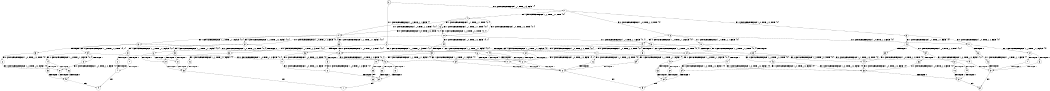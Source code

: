 digraph BCG {
size = "7, 10.5";
center = TRUE;
node [shape = circle];
0 [peripheries = 2];
0 -> 1 [label = "EX !0 !ATOMIC_EXCH_BRANCH (1, +1, TRUE, +1, 3, FALSE) !{}"];
0 -> 2 [label = "EX !1 !ATOMIC_EXCH_BRANCH (1, +1, TRUE, +1, 1, FALSE) !{}"];
1 -> 3 [label = "EX !0 !ATOMIC_EXCH_BRANCH (1, +0, TRUE, +1, 2, TRUE) !{0}"];
1 -> 4 [label = "EX !1 !ATOMIC_EXCH_BRANCH (1, +1, TRUE, +1, 1, TRUE) !{0}"];
1 -> 5 [label = "EX !0 !ATOMIC_EXCH_BRANCH (1, +0, TRUE, +1, 2, TRUE) !{0}"];
2 -> 6 [label = "EX !0 !ATOMIC_EXCH_BRANCH (1, +1, TRUE, +1, 3, TRUE) !{0, 1}"];
2 -> 7 [label = "TERMINATE !1"];
2 -> 8 [label = "EX !0 !ATOMIC_EXCH_BRANCH (1, +1, TRUE, +1, 3, TRUE) !{0, 1}"];
3 -> 9 [label = "EX !0 !ATOMIC_EXCH_BRANCH (1, +0, TRUE, +1, 2, FALSE) !{0}"];
3 -> 10 [label = "EX !1 !ATOMIC_EXCH_BRANCH (1, +1, TRUE, +1, 1, FALSE) !{0}"];
3 -> 11 [label = "EX !0 !ATOMIC_EXCH_BRANCH (1, +0, TRUE, +1, 2, FALSE) !{0}"];
4 -> 12 [label = "EX !0 !ATOMIC_EXCH_BRANCH (1, +0, TRUE, +1, 2, TRUE) !{0, 1}"];
4 -> 13 [label = "EX !1 !ATOMIC_EXCH_BRANCH (1, +1, TRUE, +1, 1, TRUE) !{0, 1}"];
4 -> 14 [label = "EX !0 !ATOMIC_EXCH_BRANCH (1, +0, TRUE, +1, 2, TRUE) !{0, 1}"];
5 -> 15 [label = "EX !1 !ATOMIC_EXCH_BRANCH (1, +1, TRUE, +1, 1, FALSE) !{0}"];
5 -> 11 [label = "EX !0 !ATOMIC_EXCH_BRANCH (1, +0, TRUE, +1, 2, FALSE) !{0}"];
6 -> 16 [label = "TERMINATE !0"];
6 -> 17 [label = "TERMINATE !1"];
7 -> 18 [label = "EX !0 !ATOMIC_EXCH_BRANCH (1, +1, TRUE, +1, 3, TRUE) !{0}"];
7 -> 19 [label = "EX !0 !ATOMIC_EXCH_BRANCH (1, +1, TRUE, +1, 3, TRUE) !{0}"];
8 -> 20 [label = "TERMINATE !0"];
8 -> 21 [label = "TERMINATE !1"];
9 -> 22 [label = "EX !1 !ATOMIC_EXCH_BRANCH (1, +1, TRUE, +1, 1, FALSE) !{0}"];
9 -> 23 [label = "TERMINATE !0"];
10 -> 24 [label = "EX !0 !ATOMIC_EXCH_BRANCH (1, +0, TRUE, +1, 2, TRUE) !{0, 1}"];
10 -> 25 [label = "TERMINATE !1"];
10 -> 26 [label = "EX !0 !ATOMIC_EXCH_BRANCH (1, +0, TRUE, +1, 2, TRUE) !{0, 1}"];
11 -> 27 [label = "EX !1 !ATOMIC_EXCH_BRANCH (1, +1, TRUE, +1, 1, FALSE) !{0}"];
11 -> 28 [label = "TERMINATE !0"];
12 -> 29 [label = "EX !0 !ATOMIC_EXCH_BRANCH (1, +0, TRUE, +1, 2, FALSE) !{0, 1}"];
12 -> 30 [label = "EX !1 !ATOMIC_EXCH_BRANCH (1, +1, TRUE, +1, 1, FALSE) !{0, 1}"];
12 -> 31 [label = "EX !0 !ATOMIC_EXCH_BRANCH (1, +0, TRUE, +1, 2, FALSE) !{0, 1}"];
13 -> 12 [label = "EX !0 !ATOMIC_EXCH_BRANCH (1, +0, TRUE, +1, 2, TRUE) !{0, 1}"];
13 -> 13 [label = "EX !1 !ATOMIC_EXCH_BRANCH (1, +1, TRUE, +1, 1, TRUE) !{0, 1}"];
13 -> 14 [label = "EX !0 !ATOMIC_EXCH_BRANCH (1, +0, TRUE, +1, 2, TRUE) !{0, 1}"];
14 -> 32 [label = "EX !1 !ATOMIC_EXCH_BRANCH (1, +1, TRUE, +1, 1, FALSE) !{0, 1}"];
14 -> 31 [label = "EX !0 !ATOMIC_EXCH_BRANCH (1, +0, TRUE, +1, 2, FALSE) !{0, 1}"];
14 -> 33 [label = "EX !1 !ATOMIC_EXCH_BRANCH (1, +1, TRUE, +1, 1, FALSE) !{0, 1}"];
15 -> 34 [label = "EX !0 !ATOMIC_EXCH_BRANCH (1, +0, TRUE, +1, 2, TRUE) !{0, 1}"];
15 -> 35 [label = "TERMINATE !1"];
16 -> 36 [label = "TERMINATE !1"];
17 -> 36 [label = "TERMINATE !0"];
18 -> 36 [label = "TERMINATE !0"];
19 -> 37 [label = "TERMINATE !0"];
20 -> 38 [label = "TERMINATE !1"];
21 -> 38 [label = "TERMINATE !0"];
22 -> 16 [label = "TERMINATE !0"];
22 -> 17 [label = "TERMINATE !1"];
23 -> 39 [label = "EX !1 !ATOMIC_EXCH_BRANCH (1, +1, TRUE, +1, 1, FALSE) !{}"];
24 -> 40 [label = "EX !0 !ATOMIC_EXCH_BRANCH (1, +0, TRUE, +1, 2, FALSE) !{0, 1}"];
24 -> 41 [label = "TERMINATE !1"];
24 -> 42 [label = "EX !0 !ATOMIC_EXCH_BRANCH (1, +0, TRUE, +1, 2, FALSE) !{0, 1}"];
25 -> 43 [label = "EX !0 !ATOMIC_EXCH_BRANCH (1, +0, TRUE, +1, 2, TRUE) !{0}"];
25 -> 44 [label = "EX !0 !ATOMIC_EXCH_BRANCH (1, +0, TRUE, +1, 2, TRUE) !{0}"];
26 -> 42 [label = "EX !0 !ATOMIC_EXCH_BRANCH (1, +0, TRUE, +1, 2, FALSE) !{0, 1}"];
26 -> 45 [label = "TERMINATE !1"];
27 -> 46 [label = "TERMINATE !0"];
27 -> 47 [label = "TERMINATE !1"];
28 -> 48 [label = "EX !1 !ATOMIC_EXCH_BRANCH (1, +1, TRUE, +1, 1, FALSE) !{}"];
29 -> 49 [label = "EX !1 !ATOMIC_EXCH_BRANCH (1, +1, TRUE, +1, 1, FALSE) !{0, 1}"];
29 -> 50 [label = "TERMINATE !0"];
30 -> 24 [label = "EX !0 !ATOMIC_EXCH_BRANCH (1, +0, TRUE, +1, 2, TRUE) !{0, 1}"];
30 -> 25 [label = "TERMINATE !1"];
30 -> 26 [label = "EX !0 !ATOMIC_EXCH_BRANCH (1, +0, TRUE, +1, 2, TRUE) !{0, 1}"];
31 -> 51 [label = "EX !1 !ATOMIC_EXCH_BRANCH (1, +1, TRUE, +1, 1, FALSE) !{0, 1}"];
31 -> 52 [label = "EX !1 !ATOMIC_EXCH_BRANCH (1, +1, TRUE, +1, 1, FALSE) !{0, 1}"];
31 -> 53 [label = "TERMINATE !0"];
32 -> 54 [label = "EX !0 !ATOMIC_EXCH_BRANCH (1, +0, TRUE, +1, 2, TRUE) !{0, 1}"];
32 -> 55 [label = "TERMINATE !1"];
32 -> 26 [label = "EX !0 !ATOMIC_EXCH_BRANCH (1, +0, TRUE, +1, 2, TRUE) !{0, 1}"];
33 -> 26 [label = "EX !0 !ATOMIC_EXCH_BRANCH (1, +0, TRUE, +1, 2, TRUE) !{0, 1}"];
33 -> 56 [label = "TERMINATE !1"];
34 -> 57 [label = "EX !0 !ATOMIC_EXCH_BRANCH (1, +0, TRUE, +1, 2, FALSE) !{0, 1}"];
34 -> 58 [label = "TERMINATE !1"];
35 -> 44 [label = "EX !0 !ATOMIC_EXCH_BRANCH (1, +0, TRUE, +1, 2, TRUE) !{0}"];
36 -> 59 [label = "exit"];
37 -> 60 [label = "exit"];
38 -> 61 [label = "exit"];
39 -> 36 [label = "TERMINATE !1"];
40 -> 62 [label = "TERMINATE !0"];
40 -> 63 [label = "TERMINATE !1"];
41 -> 64 [label = "EX !0 !ATOMIC_EXCH_BRANCH (1, +0, TRUE, +1, 2, FALSE) !{0}"];
41 -> 65 [label = "EX !0 !ATOMIC_EXCH_BRANCH (1, +0, TRUE, +1, 2, FALSE) !{0}"];
42 -> 66 [label = "TERMINATE !0"];
42 -> 67 [label = "TERMINATE !1"];
43 -> 64 [label = "EX !0 !ATOMIC_EXCH_BRANCH (1, +0, TRUE, +1, 2, FALSE) !{0}"];
43 -> 65 [label = "EX !0 !ATOMIC_EXCH_BRANCH (1, +0, TRUE, +1, 2, FALSE) !{0}"];
44 -> 65 [label = "EX !0 !ATOMIC_EXCH_BRANCH (1, +0, TRUE, +1, 2, FALSE) !{0}"];
45 -> 68 [label = "EX !0 !ATOMIC_EXCH_BRANCH (1, +0, TRUE, +1, 2, FALSE) !{0}"];
46 -> 37 [label = "TERMINATE !1"];
47 -> 37 [label = "TERMINATE !0"];
48 -> 37 [label = "TERMINATE !1"];
49 -> 16 [label = "TERMINATE !0"];
49 -> 17 [label = "TERMINATE !1"];
50 -> 69 [label = "EX !1 !ATOMIC_EXCH_BRANCH (1, +1, TRUE, +1, 1, FALSE) !{1}"];
50 -> 70 [label = "EX !1 !ATOMIC_EXCH_BRANCH (1, +1, TRUE, +1, 1, FALSE) !{1}"];
51 -> 71 [label = "TERMINATE !0"];
51 -> 72 [label = "TERMINATE !1"];
52 -> 20 [label = "TERMINATE !0"];
52 -> 21 [label = "TERMINATE !1"];
53 -> 73 [label = "EX !1 !ATOMIC_EXCH_BRANCH (1, +1, TRUE, +1, 1, FALSE) !{1}"];
54 -> 74 [label = "EX !0 !ATOMIC_EXCH_BRANCH (1, +0, TRUE, +1, 2, FALSE) !{0, 1}"];
54 -> 75 [label = "TERMINATE !1"];
54 -> 42 [label = "EX !0 !ATOMIC_EXCH_BRANCH (1, +0, TRUE, +1, 2, FALSE) !{0, 1}"];
55 -> 76 [label = "EX !0 !ATOMIC_EXCH_BRANCH (1, +0, TRUE, +1, 2, TRUE) !{0}"];
56 -> 77 [label = "EX !0 !ATOMIC_EXCH_BRANCH (1, +0, TRUE, +1, 2, TRUE) !{0}"];
57 -> 78 [label = "TERMINATE !0"];
57 -> 79 [label = "TERMINATE !1"];
58 -> 65 [label = "EX !0 !ATOMIC_EXCH_BRANCH (1, +0, TRUE, +1, 2, FALSE) !{0}"];
62 -> 80 [label = "TERMINATE !1"];
63 -> 80 [label = "TERMINATE !0"];
64 -> 80 [label = "TERMINATE !0"];
65 -> 81 [label = "TERMINATE !0"];
66 -> 82 [label = "TERMINATE !1"];
67 -> 82 [label = "TERMINATE !0"];
68 -> 82 [label = "TERMINATE !0"];
69 -> 36 [label = "TERMINATE !1"];
70 -> 83 [label = "TERMINATE !1"];
71 -> 84 [label = "TERMINATE !1"];
72 -> 84 [label = "TERMINATE !0"];
73 -> 38 [label = "TERMINATE !1"];
74 -> 85 [label = "TERMINATE !0"];
74 -> 86 [label = "TERMINATE !1"];
75 -> 87 [label = "EX !0 !ATOMIC_EXCH_BRANCH (1, +0, TRUE, +1, 2, FALSE) !{0}"];
76 -> 87 [label = "EX !0 !ATOMIC_EXCH_BRANCH (1, +0, TRUE, +1, 2, FALSE) !{0}"];
77 -> 68 [label = "EX !0 !ATOMIC_EXCH_BRANCH (1, +0, TRUE, +1, 2, FALSE) !{0}"];
78 -> 81 [label = "TERMINATE !1"];
79 -> 81 [label = "TERMINATE !0"];
80 -> 59 [label = "exit"];
81 -> 60 [label = "exit"];
82 -> 61 [label = "exit"];
83 -> 88 [label = "exit"];
84 -> 89 [label = "exit"];
85 -> 90 [label = "TERMINATE !1"];
86 -> 90 [label = "TERMINATE !0"];
87 -> 90 [label = "TERMINATE !0"];
90 -> 89 [label = "exit"];
}
